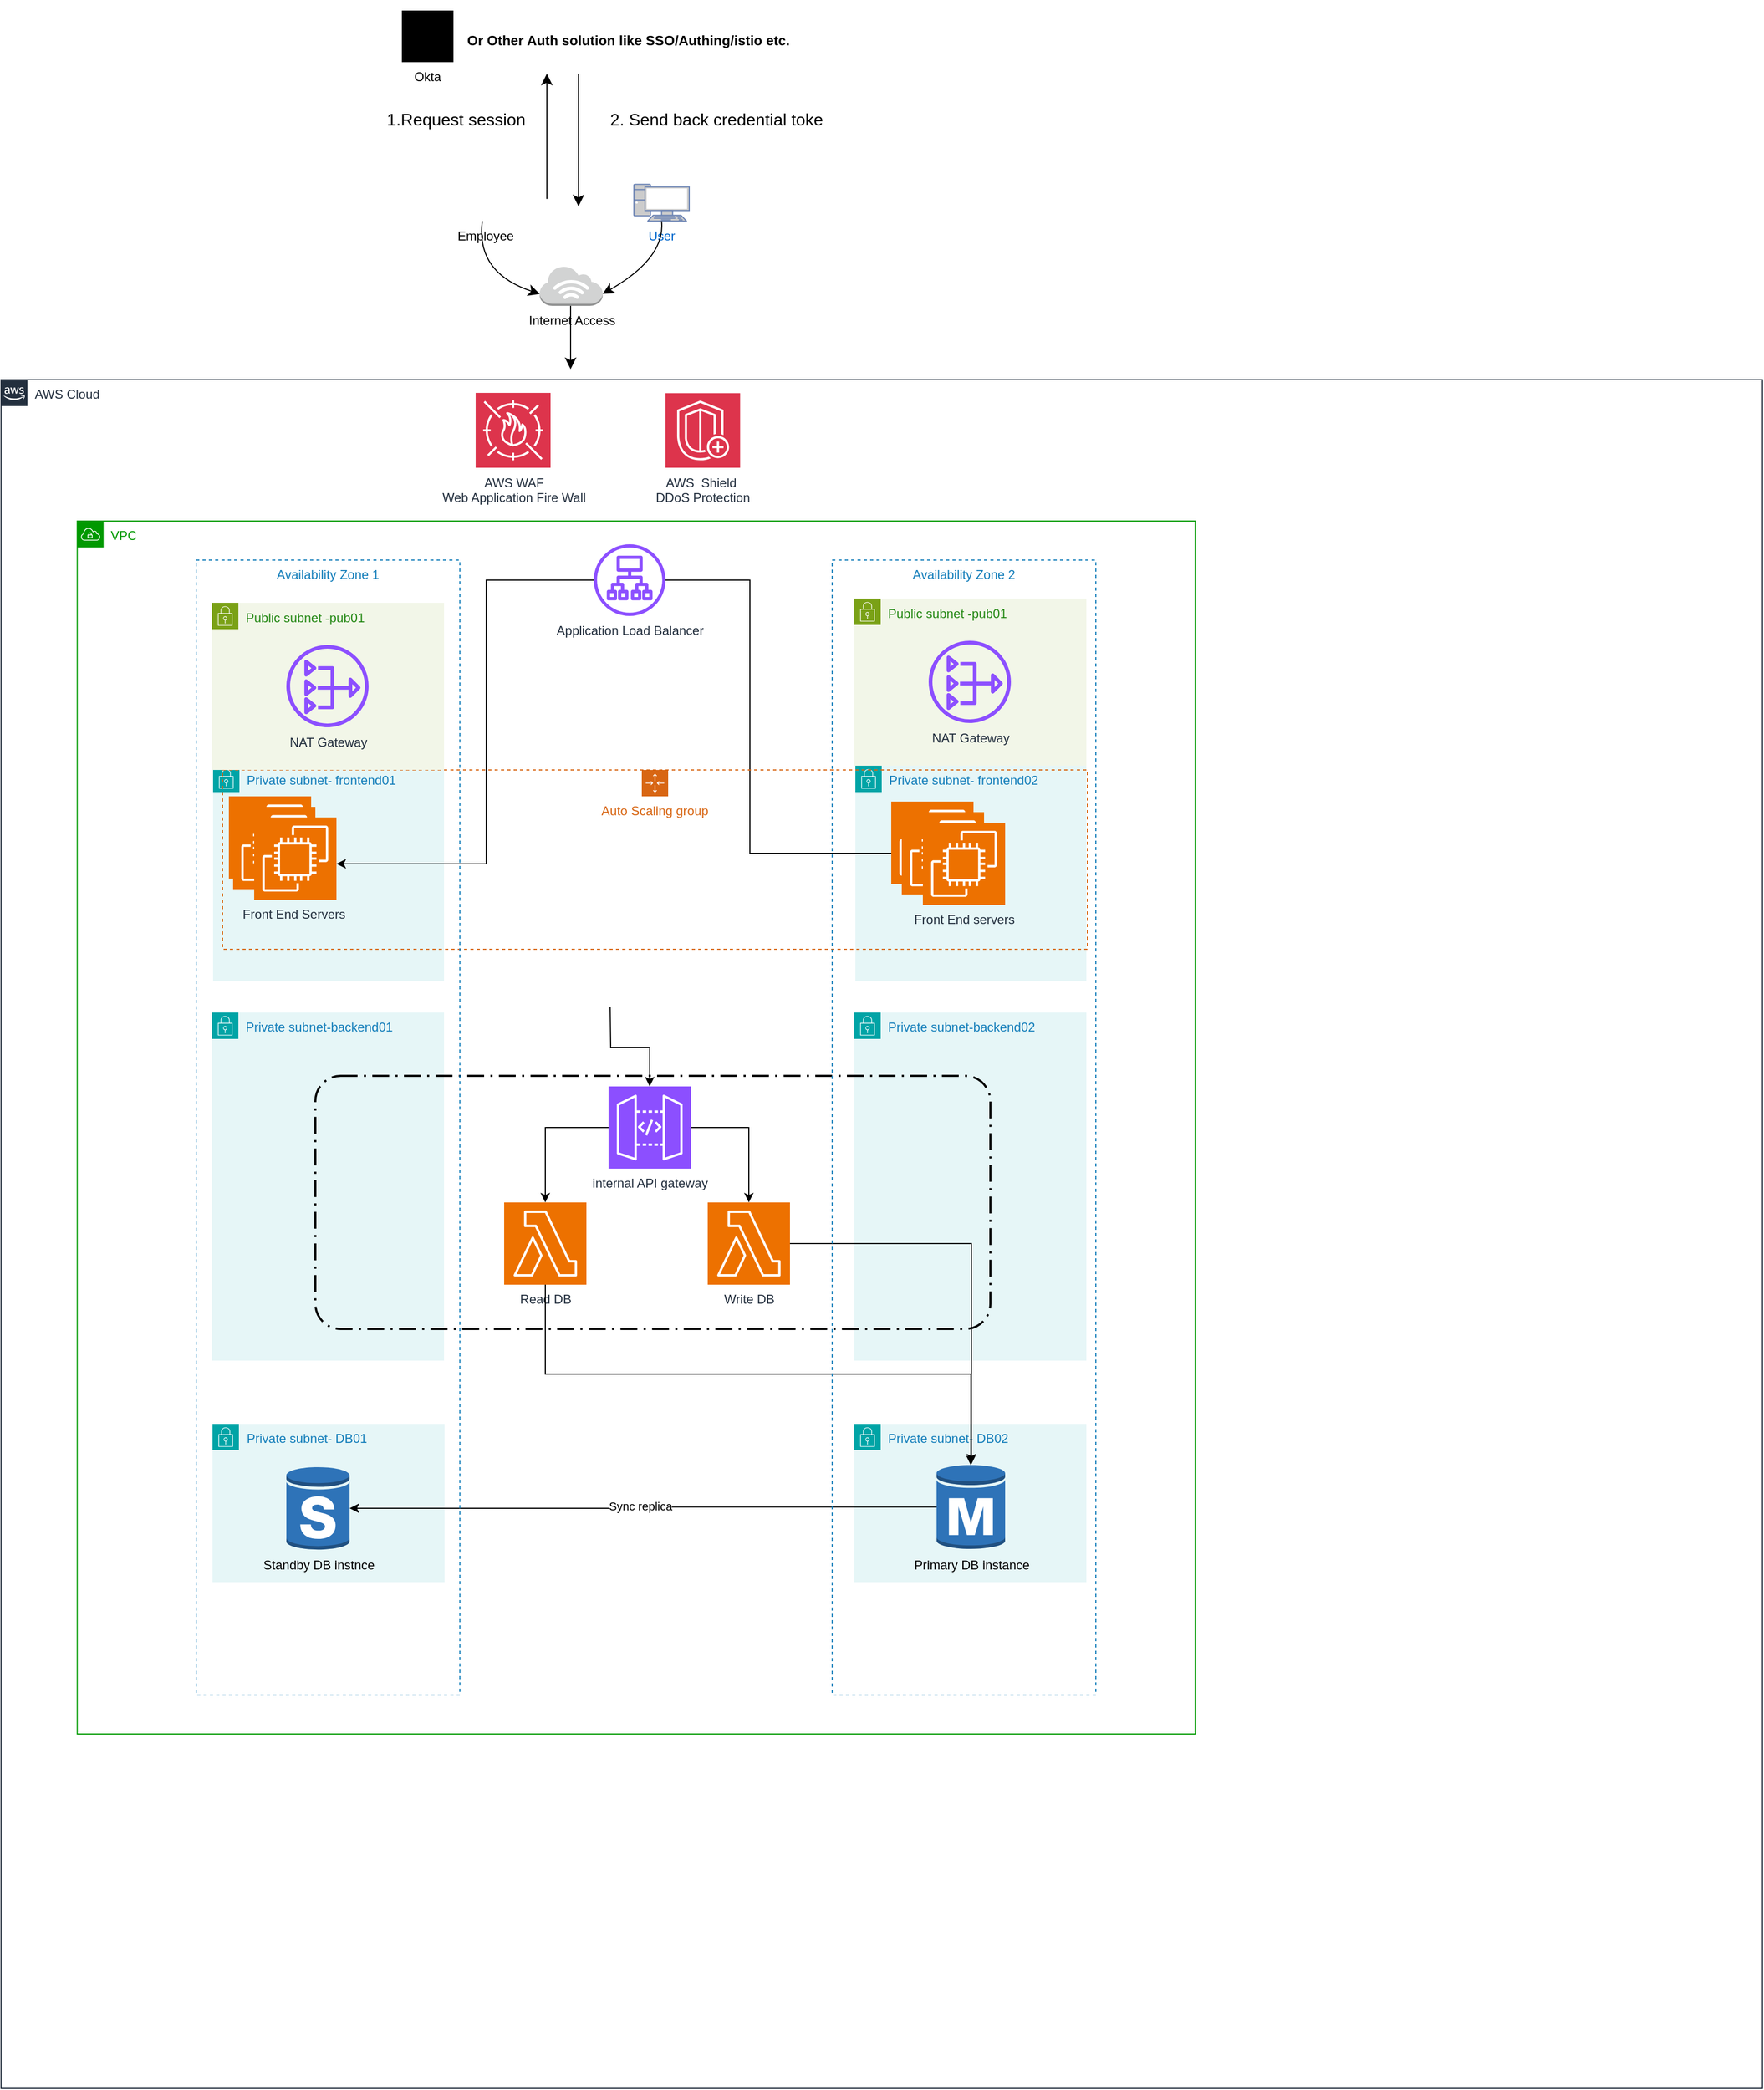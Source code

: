 <mxfile version="26.0.11">
  <diagram id="Ht1M8jgEwFfnCIfOTk4-" name="Page-1">
    <mxGraphModel dx="2603" dy="1662" grid="1" gridSize="10" guides="1" tooltips="1" connect="1" arrows="1" fold="1" page="1" pageScale="1" pageWidth="1169" pageHeight="827" math="0" shadow="0">
      <root>
        <mxCell id="0" />
        <mxCell id="1" parent="0" />
        <mxCell id="UEzPUAAOIrF-is8g5C7q-74" value="AWS Cloud" style="points=[[0,0],[0.25,0],[0.5,0],[0.75,0],[1,0],[1,0.25],[1,0.5],[1,0.75],[1,1],[0.75,1],[0.5,1],[0.25,1],[0,1],[0,0.75],[0,0.5],[0,0.25]];outlineConnect=0;gradientColor=none;html=1;whiteSpace=wrap;fontSize=12;fontStyle=0;shape=mxgraph.aws4.group;grIcon=mxgraph.aws4.group_aws_cloud_alt;strokeColor=#232F3E;fillColor=none;verticalAlign=top;align=left;spacingLeft=30;fontColor=#232F3E;dashed=0;labelBackgroundColor=#ffffff;container=1;pointerEvents=0;collapsible=0;recursiveResize=0;" parent="1" vertex="1">
          <mxGeometry x="-420" y="-20" width="1670" height="1620" as="geometry" />
        </mxCell>
        <mxCell id="_MgAOBy6feDtOFkJu5NF-47" value="Private subnet-backend02&lt;div&gt;&lt;br&gt;&lt;/div&gt;" style="points=[[0,0],[0.25,0],[0.5,0],[0.75,0],[1,0],[1,0.25],[1,0.5],[1,0.75],[1,1],[0.75,1],[0.5,1],[0.25,1],[0,1],[0,0.75],[0,0.5],[0,0.25]];outlineConnect=0;gradientColor=none;html=1;whiteSpace=wrap;fontSize=12;fontStyle=0;container=1;pointerEvents=0;collapsible=0;recursiveResize=0;shape=mxgraph.aws4.group;grIcon=mxgraph.aws4.group_security_group;grStroke=0;strokeColor=#00A4A6;fillColor=#E6F6F7;verticalAlign=top;align=left;spacingLeft=30;fontColor=#147EBA;dashed=0;" parent="UEzPUAAOIrF-is8g5C7q-74" vertex="1">
          <mxGeometry x="809" y="600" width="220" height="330" as="geometry" />
        </mxCell>
        <mxCell id="_MgAOBy6feDtOFkJu5NF-23" value="Private subnet-backend01" style="points=[[0,0],[0.25,0],[0.5,0],[0.75,0],[1,0],[1,0.25],[1,0.5],[1,0.75],[1,1],[0.75,1],[0.5,1],[0.25,1],[0,1],[0,0.75],[0,0.5],[0,0.25]];outlineConnect=0;gradientColor=none;html=1;whiteSpace=wrap;fontSize=12;fontStyle=0;container=1;pointerEvents=0;collapsible=0;recursiveResize=0;shape=mxgraph.aws4.group;grIcon=mxgraph.aws4.group_security_group;grStroke=0;strokeColor=#00A4A6;fillColor=#E6F6F7;verticalAlign=top;align=left;spacingLeft=30;fontColor=#147EBA;dashed=0;" parent="UEzPUAAOIrF-is8g5C7q-74" vertex="1">
          <mxGeometry x="200" y="600" width="220" height="330" as="geometry" />
        </mxCell>
        <mxCell id="_MgAOBy6feDtOFkJu5NF-82" value="" style="rounded=1;arcSize=10;dashed=1;fillColor=none;gradientColor=none;dashPattern=8 3 1 3;strokeWidth=2;" parent="UEzPUAAOIrF-is8g5C7q-74" vertex="1">
          <mxGeometry x="298" y="660" width="640" height="240" as="geometry" />
        </mxCell>
        <mxCell id="_MgAOBy6feDtOFkJu5NF-18" value="Public subnet -pub01&lt;div&gt;&lt;br&gt;&lt;/div&gt;" style="points=[[0,0],[0.25,0],[0.5,0],[0.75,0],[1,0],[1,0.25],[1,0.5],[1,0.75],[1,1],[0.75,1],[0.5,1],[0.25,1],[0,1],[0,0.75],[0,0.5],[0,0.25]];outlineConnect=0;gradientColor=none;html=1;whiteSpace=wrap;fontSize=12;fontStyle=0;container=1;pointerEvents=0;collapsible=0;recursiveResize=0;shape=mxgraph.aws4.group;grIcon=mxgraph.aws4.group_security_group;grStroke=0;strokeColor=#7AA116;fillColor=#F2F6E8;verticalAlign=top;align=left;spacingLeft=30;fontColor=#248814;dashed=0;" parent="UEzPUAAOIrF-is8g5C7q-74" vertex="1">
          <mxGeometry x="809" y="207.5" width="220" height="158.5" as="geometry" />
        </mxCell>
        <mxCell id="_MgAOBy6feDtOFkJu5NF-17" value="NAT Gateway&lt;div&gt;&lt;br&gt;&lt;/div&gt;" style="sketch=0;outlineConnect=0;fontColor=#232F3E;gradientColor=none;fillColor=#8C4FFF;strokeColor=none;dashed=0;verticalLabelPosition=bottom;verticalAlign=top;align=center;html=1;fontSize=12;fontStyle=0;aspect=fixed;pointerEvents=1;shape=mxgraph.aws4.nat_gateway;" parent="_MgAOBy6feDtOFkJu5NF-18" vertex="1">
          <mxGeometry x="70.5" y="40" width="78" height="78" as="geometry" />
        </mxCell>
        <mxCell id="_MgAOBy6feDtOFkJu5NF-21" value="Private subnet- frontend01" style="points=[[0,0],[0.25,0],[0.5,0],[0.75,0],[1,0],[1,0.25],[1,0.5],[1,0.75],[1,1],[0.75,1],[0.5,1],[0.25,1],[0,1],[0,0.75],[0,0.5],[0,0.25]];outlineConnect=0;gradientColor=none;html=1;whiteSpace=wrap;fontSize=12;fontStyle=0;container=1;pointerEvents=0;collapsible=0;recursiveResize=0;shape=mxgraph.aws4.group;grIcon=mxgraph.aws4.group_security_group;grStroke=0;strokeColor=#00A4A6;fillColor=#E6F6F7;verticalAlign=top;align=left;spacingLeft=30;fontColor=#147EBA;dashed=0;" parent="UEzPUAAOIrF-is8g5C7q-74" vertex="1">
          <mxGeometry x="201" y="366" width="219" height="204" as="geometry" />
        </mxCell>
        <mxCell id="_MgAOBy6feDtOFkJu5NF-24" value="Private subnet- DB01" style="points=[[0,0],[0.25,0],[0.5,0],[0.75,0],[1,0],[1,0.25],[1,0.5],[1,0.75],[1,1],[0.75,1],[0.5,1],[0.25,1],[0,1],[0,0.75],[0,0.5],[0,0.25]];outlineConnect=0;gradientColor=none;html=1;whiteSpace=wrap;fontSize=12;fontStyle=0;container=1;pointerEvents=0;collapsible=0;recursiveResize=0;shape=mxgraph.aws4.group;grIcon=mxgraph.aws4.group_security_group;grStroke=0;strokeColor=#00A4A6;fillColor=#E6F6F7;verticalAlign=top;align=left;spacingLeft=30;fontColor=#147EBA;dashed=0;" parent="UEzPUAAOIrF-is8g5C7q-74" vertex="1">
          <mxGeometry x="200.5" y="990" width="220" height="150" as="geometry" />
        </mxCell>
        <mxCell id="_MgAOBy6feDtOFkJu5NF-70" value="Standby DB instnce" style="outlineConnect=0;dashed=0;verticalLabelPosition=bottom;verticalAlign=top;align=center;html=1;shape=mxgraph.aws3.rds_db_instance_standby_multi_az;fillColor=#2E73B8;gradientColor=none;" parent="_MgAOBy6feDtOFkJu5NF-24" vertex="1">
          <mxGeometry x="70" y="40" width="60" height="80" as="geometry" />
        </mxCell>
        <mxCell id="_MgAOBy6feDtOFkJu5NF-25" value="Private subnet- frontend02" style="points=[[0,0],[0.25,0],[0.5,0],[0.75,0],[1,0],[1,0.25],[1,0.5],[1,0.75],[1,1],[0.75,1],[0.5,1],[0.25,1],[0,1],[0,0.75],[0,0.5],[0,0.25]];outlineConnect=0;gradientColor=none;html=1;whiteSpace=wrap;fontSize=12;fontStyle=0;container=1;pointerEvents=0;collapsible=0;recursiveResize=0;shape=mxgraph.aws4.group;grIcon=mxgraph.aws4.group_security_group;grStroke=0;strokeColor=#00A4A6;fillColor=#E6F6F7;verticalAlign=top;align=left;spacingLeft=30;fontColor=#147EBA;dashed=0;" parent="UEzPUAAOIrF-is8g5C7q-74" vertex="1">
          <mxGeometry x="810" y="366" width="219" height="204" as="geometry" />
        </mxCell>
        <mxCell id="_MgAOBy6feDtOFkJu5NF-28" value="Application Load Balancer" style="sketch=0;outlineConnect=0;fontColor=#232F3E;gradientColor=none;fillColor=#8C4FFF;strokeColor=none;dashed=0;verticalLabelPosition=bottom;verticalAlign=top;align=center;html=1;fontSize=12;fontStyle=0;aspect=fixed;pointerEvents=1;shape=mxgraph.aws4.application_load_balancer;" parent="UEzPUAAOIrF-is8g5C7q-74" vertex="1">
          <mxGeometry x="562" y="156" width="68" height="68" as="geometry" />
        </mxCell>
        <mxCell id="_MgAOBy6feDtOFkJu5NF-73" value="Private subnet- DB02&lt;div&gt;&lt;br&gt;&lt;/div&gt;" style="points=[[0,0],[0.25,0],[0.5,0],[0.75,0],[1,0],[1,0.25],[1,0.5],[1,0.75],[1,1],[0.75,1],[0.5,1],[0.25,1],[0,1],[0,0.75],[0,0.5],[0,0.25]];outlineConnect=0;gradientColor=none;html=1;whiteSpace=wrap;fontSize=12;fontStyle=0;container=1;pointerEvents=0;collapsible=0;recursiveResize=0;shape=mxgraph.aws4.group;grIcon=mxgraph.aws4.group_security_group;grStroke=0;strokeColor=#00A4A6;fillColor=#E6F6F7;verticalAlign=top;align=left;spacingLeft=30;fontColor=#147EBA;dashed=0;" parent="UEzPUAAOIrF-is8g5C7q-74" vertex="1">
          <mxGeometry x="809" y="990" width="220" height="150" as="geometry" />
        </mxCell>
        <mxCell id="_MgAOBy6feDtOFkJu5NF-75" value="Primary DB instance" style="outlineConnect=0;dashed=0;verticalLabelPosition=bottom;verticalAlign=top;align=center;html=1;shape=mxgraph.aws3.rds_db_instance;fillColor=#2E73B8;gradientColor=none;" parent="UEzPUAAOIrF-is8g5C7q-74" vertex="1">
          <mxGeometry x="887" y="1027.5" width="65" height="82.5" as="geometry" />
        </mxCell>
        <mxCell id="_MgAOBy6feDtOFkJu5NF-77" style="edgeStyle=orthogonalEdgeStyle;rounded=0;orthogonalLoop=1;jettySize=auto;html=1;entryX=1;entryY=0.5;entryDx=0;entryDy=0;entryPerimeter=0;" parent="UEzPUAAOIrF-is8g5C7q-74" source="_MgAOBy6feDtOFkJu5NF-75" target="_MgAOBy6feDtOFkJu5NF-70" edge="1">
          <mxGeometry relative="1" as="geometry">
            <mxPoint x="340" y="1069" as="targetPoint" />
          </mxGeometry>
        </mxCell>
        <mxCell id="_MgAOBy6feDtOFkJu5NF-78" value="Sync replica" style="edgeLabel;html=1;align=center;verticalAlign=middle;resizable=0;points=[];" parent="_MgAOBy6feDtOFkJu5NF-77" vertex="1" connectable="0">
          <mxGeometry x="0.014" y="-2" relative="1" as="geometry">
            <mxPoint as="offset" />
          </mxGeometry>
        </mxCell>
        <mxCell id="_MgAOBy6feDtOFkJu5NF-48" value="internal API gateway" style="sketch=0;points=[[0,0,0],[0.25,0,0],[0.5,0,0],[0.75,0,0],[1,0,0],[0,1,0],[0.25,1,0],[0.5,1,0],[0.75,1,0],[1,1,0],[0,0.25,0],[0,0.5,0],[0,0.75,0],[1,0.25,0],[1,0.5,0],[1,0.75,0]];outlineConnect=0;fontColor=#232F3E;fillColor=#8C4FFF;strokeColor=#ffffff;dashed=0;verticalLabelPosition=bottom;verticalAlign=top;align=center;html=1;fontSize=12;fontStyle=0;aspect=fixed;shape=mxgraph.aws4.resourceIcon;resIcon=mxgraph.aws4.api_gateway;" parent="UEzPUAAOIrF-is8g5C7q-74" vertex="1">
          <mxGeometry x="576" y="670" width="78" height="78" as="geometry" />
        </mxCell>
        <mxCell id="_MgAOBy6feDtOFkJu5NF-87" style="edgeStyle=orthogonalEdgeStyle;rounded=0;orthogonalLoop=1;jettySize=auto;html=1;exitX=0.5;exitY=1;exitDx=0;exitDy=0;exitPerimeter=0;" parent="UEzPUAAOIrF-is8g5C7q-74" source="_MgAOBy6feDtOFkJu5NF-49" target="_MgAOBy6feDtOFkJu5NF-75" edge="1">
          <mxGeometry relative="1" as="geometry">
            <Array as="points">
              <mxPoint x="709" y="819" />
              <mxPoint x="920" y="819" />
            </Array>
          </mxGeometry>
        </mxCell>
        <mxCell id="_MgAOBy6feDtOFkJu5NF-49" value="Write DB" style="sketch=0;points=[[0,0,0],[0.25,0,0],[0.5,0,0],[0.75,0,0],[1,0,0],[0,1,0],[0.25,1,0],[0.5,1,0],[0.75,1,0],[1,1,0],[0,0.25,0],[0,0.5,0],[0,0.75,0],[1,0.25,0],[1,0.5,0],[1,0.75,0]];outlineConnect=0;fontColor=#232F3E;fillColor=#ED7100;strokeColor=#ffffff;dashed=0;verticalLabelPosition=bottom;verticalAlign=top;align=center;html=1;fontSize=12;fontStyle=0;aspect=fixed;shape=mxgraph.aws4.resourceIcon;resIcon=mxgraph.aws4.lambda;" parent="UEzPUAAOIrF-is8g5C7q-74" vertex="1">
          <mxGeometry x="670" y="780" width="78" height="78" as="geometry" />
        </mxCell>
        <mxCell id="_MgAOBy6feDtOFkJu5NF-29" value="Read DB&lt;div&gt;&lt;br&gt;&lt;/div&gt;" style="sketch=0;points=[[0,0,0],[0.25,0,0],[0.5,0,0],[0.75,0,0],[1,0,0],[0,1,0],[0.25,1,0],[0.5,1,0],[0.75,1,0],[1,1,0],[0,0.25,0],[0,0.5,0],[0,0.75,0],[1,0.25,0],[1,0.5,0],[1,0.75,0]];outlineConnect=0;fontColor=#232F3E;fillColor=#ED7100;strokeColor=#ffffff;dashed=0;verticalLabelPosition=bottom;verticalAlign=top;align=center;html=1;fontSize=12;fontStyle=0;aspect=fixed;shape=mxgraph.aws4.resourceIcon;resIcon=mxgraph.aws4.lambda;" parent="UEzPUAAOIrF-is8g5C7q-74" vertex="1">
          <mxGeometry x="477" y="780" width="78" height="78" as="geometry" />
        </mxCell>
        <mxCell id="_MgAOBy6feDtOFkJu5NF-84" style="edgeStyle=orthogonalEdgeStyle;rounded=0;orthogonalLoop=1;jettySize=auto;html=1;exitX=1;exitY=0.5;exitDx=0;exitDy=0;exitPerimeter=0;entryX=0.5;entryY=0;entryDx=0;entryDy=0;entryPerimeter=0;" parent="UEzPUAAOIrF-is8g5C7q-74" source="_MgAOBy6feDtOFkJu5NF-48" target="_MgAOBy6feDtOFkJu5NF-49" edge="1">
          <mxGeometry relative="1" as="geometry" />
        </mxCell>
        <mxCell id="_MgAOBy6feDtOFkJu5NF-85" style="edgeStyle=orthogonalEdgeStyle;rounded=0;orthogonalLoop=1;jettySize=auto;html=1;entryX=0.5;entryY=0;entryDx=0;entryDy=0;entryPerimeter=0;" parent="UEzPUAAOIrF-is8g5C7q-74" source="_MgAOBy6feDtOFkJu5NF-48" target="_MgAOBy6feDtOFkJu5NF-29" edge="1">
          <mxGeometry relative="1" as="geometry" />
        </mxCell>
        <mxCell id="_MgAOBy6feDtOFkJu5NF-90" style="edgeStyle=orthogonalEdgeStyle;rounded=0;orthogonalLoop=1;jettySize=auto;html=1;exitX=0.5;exitY=1;exitDx=0;exitDy=0;exitPerimeter=0;entryX=0.5;entryY=0.02;entryDx=0;entryDy=0;entryPerimeter=0;" parent="UEzPUAAOIrF-is8g5C7q-74" source="_MgAOBy6feDtOFkJu5NF-29" target="_MgAOBy6feDtOFkJu5NF-75" edge="1">
          <mxGeometry relative="1" as="geometry">
            <mxPoint x="920" y="1020" as="targetPoint" />
          </mxGeometry>
        </mxCell>
        <mxCell id="_MgAOBy6feDtOFkJu5NF-128" style="edgeStyle=orthogonalEdgeStyle;rounded=0;orthogonalLoop=1;jettySize=auto;html=1;entryX=0;entryY=0.5;entryDx=0;entryDy=0;entryPerimeter=0;" parent="UEzPUAAOIrF-is8g5C7q-74" source="_MgAOBy6feDtOFkJu5NF-28" edge="1">
          <mxGeometry relative="1" as="geometry">
            <mxPoint x="887" y="449" as="targetPoint" />
            <Array as="points">
              <mxPoint x="710" y="190" />
              <mxPoint x="710" y="449" />
            </Array>
          </mxGeometry>
        </mxCell>
        <mxCell id="_MgAOBy6feDtOFkJu5NF-130" value="Auto Scaling group" style="points=[[0,0],[0.25,0],[0.5,0],[0.75,0],[1,0],[1,0.25],[1,0.5],[1,0.75],[1,1],[0.75,1],[0.5,1],[0.25,1],[0,1],[0,0.75],[0,0.5],[0,0.25]];outlineConnect=0;gradientColor=none;html=1;whiteSpace=wrap;fontSize=12;fontStyle=0;container=1;pointerEvents=0;collapsible=0;recursiveResize=0;shape=mxgraph.aws4.groupCenter;grIcon=mxgraph.aws4.group_auto_scaling_group;grStroke=1;strokeColor=#D86613;fillColor=none;verticalAlign=top;align=center;fontColor=#D86613;dashed=1;spacingTop=25;" parent="UEzPUAAOIrF-is8g5C7q-74" vertex="1">
          <mxGeometry x="210" y="370" width="820" height="170" as="geometry" />
        </mxCell>
        <mxCell id="6-wo6CA7XKE2UaLxaIhD-30" value="" style="sketch=0;points=[[0,0,0],[0.25,0,0],[0.5,0,0],[0.75,0,0],[1,0,0],[0,1,0],[0.25,1,0],[0.5,1,0],[0.75,1,0],[1,1,0],[0,0.25,0],[0,0.5,0],[0,0.75,0],[1,0.25,0],[1,0.5,0],[1,0.75,0]];outlineConnect=0;fontColor=#232F3E;fillColor=#ED7100;strokeColor=#ffffff;dashed=0;verticalLabelPosition=bottom;verticalAlign=top;align=center;html=1;fontSize=12;fontStyle=0;aspect=fixed;shape=mxgraph.aws4.resourceIcon;resIcon=mxgraph.aws4.ec2;" vertex="1" parent="_MgAOBy6feDtOFkJu5NF-130">
          <mxGeometry x="6" y="25" width="78" height="78" as="geometry" />
        </mxCell>
        <mxCell id="_MgAOBy6feDtOFkJu5NF-143" value="VPC" style="sketch=0;outlineConnect=0;gradientColor=none;html=1;whiteSpace=wrap;fontSize=12;fontStyle=0;shape=mxgraph.aws4.group;grIcon=mxgraph.aws4.group_vpc;strokeColor=#009900;fillColor=none;verticalAlign=top;align=left;spacingLeft=30;fontColor=#009900;dashed=0;" parent="_MgAOBy6feDtOFkJu5NF-130" vertex="1">
          <mxGeometry x="-137.75" y="-236" width="1060" height="1150" as="geometry" />
        </mxCell>
        <mxCell id="_MgAOBy6feDtOFkJu5NF-137" value="" style="edgeStyle=orthogonalEdgeStyle;rounded=0;orthogonalLoop=1;jettySize=auto;html=1;" parent="UEzPUAAOIrF-is8g5C7q-74" target="_MgAOBy6feDtOFkJu5NF-48" edge="1">
          <mxGeometry relative="1" as="geometry">
            <mxPoint x="577.5" y="595" as="sourcePoint" />
          </mxGeometry>
        </mxCell>
        <mxCell id="_MgAOBy6feDtOFkJu5NF-3" value="AWS WAF&lt;br&gt;Web Application Fire Wall" style="sketch=0;points=[[0,0,0],[0.25,0,0],[0.5,0,0],[0.75,0,0],[1,0,0],[0,1,0],[0.25,1,0],[0.5,1,0],[0.75,1,0],[1,1,0],[0,0.25,0],[0,0.5,0],[0,0.75,0],[1,0.25,0],[1,0.5,0],[1,0.75,0]];outlineConnect=0;fontColor=#232F3E;fillColor=#DD344C;strokeColor=#ffffff;dashed=0;verticalLabelPosition=bottom;verticalAlign=top;align=center;html=1;fontSize=12;fontStyle=0;aspect=fixed;shape=mxgraph.aws4.resourceIcon;resIcon=mxgraph.aws4.waf;" parent="UEzPUAAOIrF-is8g5C7q-74" vertex="1">
          <mxGeometry x="450" y="12.5" width="71" height="71" as="geometry" />
        </mxCell>
        <mxCell id="6-wo6CA7XKE2UaLxaIhD-21" value="AWS&amp;nbsp; Shield&amp;nbsp;&lt;br&gt;DDoS Protection" style="sketch=0;points=[[0,0,0],[0.25,0,0],[0.5,0,0],[0.75,0,0],[1,0,0],[0,1,0],[0.25,1,0],[0.5,1,0],[0.75,1,0],[1,1,0],[0,0.25,0],[0,0.5,0],[0,0.75,0],[1,0.25,0],[1,0.5,0],[1,0.75,0]];outlineConnect=0;fontColor=#232F3E;fillColor=#DD344C;strokeColor=#ffffff;dashed=0;verticalLabelPosition=bottom;verticalAlign=top;align=center;html=1;fontSize=12;fontStyle=0;aspect=fixed;shape=mxgraph.aws4.resourceIcon;resIcon=mxgraph.aws4.shield;" vertex="1" parent="UEzPUAAOIrF-is8g5C7q-74">
          <mxGeometry x="630" y="12.75" width="70.75" height="70.75" as="geometry" />
        </mxCell>
        <mxCell id="6-wo6CA7XKE2UaLxaIhD-33" value="" style="sketch=0;points=[[0,0,0],[0.25,0,0],[0.5,0,0],[0.75,0,0],[1,0,0],[0,1,0],[0.25,1,0],[0.5,1,0],[0.75,1,0],[1,1,0],[0,0.25,0],[0,0.5,0],[0,0.75,0],[1,0.25,0],[1,0.5,0],[1,0.75,0]];outlineConnect=0;fontColor=#232F3E;fillColor=#ED7100;strokeColor=#ffffff;dashed=0;verticalLabelPosition=bottom;verticalAlign=top;align=center;html=1;fontSize=12;fontStyle=0;aspect=fixed;shape=mxgraph.aws4.resourceIcon;resIcon=mxgraph.aws4.ec2;" vertex="1" parent="UEzPUAAOIrF-is8g5C7q-74">
          <mxGeometry x="844" y="400" width="78" height="78" as="geometry" />
        </mxCell>
        <mxCell id="6-wo6CA7XKE2UaLxaIhD-34" value="" style="sketch=0;points=[[0,0,0],[0.25,0,0],[0.5,0,0],[0.75,0,0],[1,0,0],[0,1,0],[0.25,1,0],[0.5,1,0],[0.75,1,0],[1,1,0],[0,0.25,0],[0,0.5,0],[0,0.75,0],[1,0.25,0],[1,0.5,0],[1,0.75,0]];outlineConnect=0;fontColor=#232F3E;fillColor=#ED7100;strokeColor=#ffffff;dashed=0;verticalLabelPosition=bottom;verticalAlign=top;align=center;html=1;fontSize=12;fontStyle=0;aspect=fixed;shape=mxgraph.aws4.resourceIcon;resIcon=mxgraph.aws4.ec2;" vertex="1" parent="UEzPUAAOIrF-is8g5C7q-74">
          <mxGeometry x="854" y="410" width="78" height="78" as="geometry" />
        </mxCell>
        <mxCell id="6-wo6CA7XKE2UaLxaIhD-35" value="Front End servers" style="sketch=0;points=[[0,0,0],[0.25,0,0],[0.5,0,0],[0.75,0,0],[1,0,0],[0,1,0],[0.25,1,0],[0.5,1,0],[0.75,1,0],[1,1,0],[0,0.25,0],[0,0.5,0],[0,0.75,0],[1,0.25,0],[1,0.5,0],[1,0.75,0]];outlineConnect=0;fontColor=#232F3E;fillColor=#ED7100;strokeColor=#ffffff;dashed=0;verticalLabelPosition=bottom;verticalAlign=top;align=center;html=1;fontSize=12;fontStyle=0;aspect=fixed;shape=mxgraph.aws4.resourceIcon;resIcon=mxgraph.aws4.ec2;" vertex="1" parent="UEzPUAAOIrF-is8g5C7q-74">
          <mxGeometry x="874" y="420" width="78" height="78" as="geometry" />
        </mxCell>
        <mxCell id="6-wo6CA7XKE2UaLxaIhD-47" value="Availability Zone 2" style="fillColor=none;strokeColor=#147EBA;dashed=1;verticalAlign=top;fontStyle=0;fontColor=#147EBA;whiteSpace=wrap;html=1;" vertex="1" parent="UEzPUAAOIrF-is8g5C7q-74">
          <mxGeometry x="788" y="171" width="250" height="1076" as="geometry" />
        </mxCell>
        <mxCell id="_MgAOBy6feDtOFkJu5NF-125" value="Availability Zone 1" style="fillColor=none;strokeColor=#147EBA;dashed=1;verticalAlign=top;fontStyle=0;fontColor=#147EBA;whiteSpace=wrap;html=1;" parent="UEzPUAAOIrF-is8g5C7q-74" vertex="1">
          <mxGeometry x="185" y="171" width="250" height="1076" as="geometry" />
        </mxCell>
        <mxCell id="6-wo6CA7XKE2UaLxaIhD-48" value="Public subnet -pub01&lt;div&gt;&lt;br&gt;&lt;/div&gt;" style="points=[[0,0],[0.25,0],[0.5,0],[0.75,0],[1,0],[1,0.25],[1,0.5],[1,0.75],[1,1],[0.75,1],[0.5,1],[0.25,1],[0,1],[0,0.75],[0,0.5],[0,0.25]];outlineConnect=0;gradientColor=none;html=1;whiteSpace=wrap;fontSize=12;fontStyle=0;container=1;pointerEvents=0;collapsible=0;recursiveResize=0;shape=mxgraph.aws4.group;grIcon=mxgraph.aws4.group_security_group;grStroke=0;strokeColor=#7AA116;fillColor=#F2F6E8;verticalAlign=top;align=left;spacingLeft=30;fontColor=#248814;dashed=0;" vertex="1" parent="UEzPUAAOIrF-is8g5C7q-74">
          <mxGeometry x="200" y="211.5" width="220" height="158.5" as="geometry" />
        </mxCell>
        <mxCell id="6-wo6CA7XKE2UaLxaIhD-49" value="NAT Gateway&lt;div&gt;&lt;br&gt;&lt;/div&gt;" style="sketch=0;outlineConnect=0;fontColor=#232F3E;gradientColor=none;fillColor=#8C4FFF;strokeColor=none;dashed=0;verticalLabelPosition=bottom;verticalAlign=top;align=center;html=1;fontSize=12;fontStyle=0;aspect=fixed;pointerEvents=1;shape=mxgraph.aws4.nat_gateway;" vertex="1" parent="6-wo6CA7XKE2UaLxaIhD-48">
          <mxGeometry x="70.5" y="40" width="78" height="78" as="geometry" />
        </mxCell>
        <mxCell id="6-wo6CA7XKE2UaLxaIhD-18" value="" style="group" vertex="1" connectable="0" parent="1">
          <mxGeometry x="-60" y="-380" width="830" height="290" as="geometry" />
        </mxCell>
        <mxCell id="_MgAOBy6feDtOFkJu5NF-1" value="User" style="fontColor=#0066CC;verticalAlign=top;verticalLabelPosition=bottom;labelPosition=center;align=center;html=1;outlineConnect=0;fillColor=#CCCCCC;strokeColor=#6881B3;gradientColor=none;gradientDirection=north;strokeWidth=2;shape=mxgraph.networks.pc;" parent="6-wo6CA7XKE2UaLxaIhD-18" vertex="1">
          <mxGeometry x="240" y="174.699" width="52.5" height="34.94" as="geometry" />
        </mxCell>
        <mxCell id="6-wo6CA7XKE2UaLxaIhD-1" value="Okta" style="sketch=0;verticalLabelPosition=bottom;sketch=0;aspect=fixed;html=1;verticalAlign=top;strokeColor=none;fillColor=#000000;align=center;outlineConnect=0;pointerEvents=1;shape=mxgraph.citrix2.authentication_okta;" vertex="1" parent="6-wo6CA7XKE2UaLxaIhD-18">
          <mxGeometry x="20" y="10" width="48.916" height="48.916" as="geometry" />
        </mxCell>
        <mxCell id="6-wo6CA7XKE2UaLxaIhD-2" value="Employee" style="shape=image;html=1;verticalAlign=top;verticalLabelPosition=bottom;labelBackgroundColor=#ffffff;imageAspect=0;aspect=fixed;image=https://cdn0.iconfinder.com/data/icons/job-seeker/256/laptop_job_seeker_employee_unemployee_work_1-128.png" vertex="1" parent="6-wo6CA7XKE2UaLxaIhD-18">
          <mxGeometry x="75" y="160.723" width="48.916" height="48.916" as="geometry" />
        </mxCell>
        <mxCell id="6-wo6CA7XKE2UaLxaIhD-4" value="Internet Access&lt;div&gt;&lt;br&gt;&lt;/div&gt;" style="outlineConnect=0;dashed=0;verticalLabelPosition=bottom;verticalAlign=top;align=center;html=1;shape=mxgraph.aws3.internet_3;fillColor=#D2D3D3;gradientColor=none;" vertex="1" parent="6-wo6CA7XKE2UaLxaIhD-18">
          <mxGeometry x="150.75" y="252.265" width="59.625" height="37.735" as="geometry" />
        </mxCell>
        <mxCell id="6-wo6CA7XKE2UaLxaIhD-7" style="edgeStyle=none;curved=1;rounded=0;orthogonalLoop=1;jettySize=auto;html=1;entryX=0;entryY=0.7;entryDx=0;entryDy=0;entryPerimeter=0;fontSize=12;startSize=8;endSize=8;" edge="1" parent="6-wo6CA7XKE2UaLxaIhD-18" source="6-wo6CA7XKE2UaLxaIhD-2" target="6-wo6CA7XKE2UaLxaIhD-4">
          <mxGeometry relative="1" as="geometry">
            <Array as="points">
              <mxPoint x="90" y="258.554" />
            </Array>
          </mxGeometry>
        </mxCell>
        <mxCell id="6-wo6CA7XKE2UaLxaIhD-8" style="edgeStyle=none;curved=1;rounded=0;orthogonalLoop=1;jettySize=auto;html=1;exitX=0.5;exitY=1;exitDx=0;exitDy=0;exitPerimeter=0;entryX=1;entryY=0.7;entryDx=0;entryDy=0;entryPerimeter=0;fontSize=12;startSize=8;endSize=8;" edge="1" parent="6-wo6CA7XKE2UaLxaIhD-18" source="_MgAOBy6feDtOFkJu5NF-1" target="6-wo6CA7XKE2UaLxaIhD-4">
          <mxGeometry relative="1" as="geometry">
            <Array as="points">
              <mxPoint x="270" y="244.578" />
            </Array>
          </mxGeometry>
        </mxCell>
        <mxCell id="6-wo6CA7XKE2UaLxaIhD-12" value="" style="endArrow=classic;html=1;rounded=0;fontSize=12;startSize=8;endSize=8;curved=1;" edge="1" parent="6-wo6CA7XKE2UaLxaIhD-18">
          <mxGeometry width="50" height="50" relative="1" as="geometry">
            <mxPoint x="157.5" y="188.675" as="sourcePoint" />
            <mxPoint x="157.5" y="69.88" as="targetPoint" />
          </mxGeometry>
        </mxCell>
        <mxCell id="6-wo6CA7XKE2UaLxaIhD-13" value="" style="endArrow=classic;html=1;rounded=0;fontSize=12;startSize=8;endSize=8;curved=1;" edge="1" parent="6-wo6CA7XKE2UaLxaIhD-18">
          <mxGeometry width="50" height="50" relative="1" as="geometry">
            <mxPoint x="187.5" y="69.88" as="sourcePoint" />
            <mxPoint x="187.5" y="195.663" as="targetPoint" />
          </mxGeometry>
        </mxCell>
        <mxCell id="6-wo6CA7XKE2UaLxaIhD-15" value="1.Request session" style="text;html=1;align=center;verticalAlign=middle;resizable=0;points=[];autosize=1;strokeColor=none;fillColor=none;fontSize=16;" vertex="1" parent="6-wo6CA7XKE2UaLxaIhD-18">
          <mxGeometry x="-9.25" y="97.831" width="160" height="30" as="geometry" />
        </mxCell>
        <mxCell id="6-wo6CA7XKE2UaLxaIhD-17" value="2. Send back credential toke" style="text;html=1;align=center;verticalAlign=middle;resizable=0;points=[];autosize=1;strokeColor=none;fillColor=none;fontSize=16;" vertex="1" parent="6-wo6CA7XKE2UaLxaIhD-18">
          <mxGeometry x="202.5" y="97.831" width="230" height="30" as="geometry" />
        </mxCell>
        <mxCell id="6-wo6CA7XKE2UaLxaIhD-14" value="&lt;h1 style=&quot;margin-top: 0px;&quot;&gt;&lt;font style=&quot;font-size: 13px;&quot;&gt;Or Other Auth solution like SSO/Authing/istio etc.&lt;/font&gt;&lt;/h1&gt;" style="text;html=1;whiteSpace=wrap;overflow=hidden;rounded=0;" vertex="1" parent="6-wo6CA7XKE2UaLxaIhD-18">
          <mxGeometry x="80" y="13.97" width="340" height="83.86" as="geometry" />
        </mxCell>
        <mxCell id="6-wo6CA7XKE2UaLxaIhD-23" value="" style="endArrow=classic;html=1;rounded=0;fontSize=12;startSize=8;endSize=8;curved=1;" edge="1" parent="6-wo6CA7XKE2UaLxaIhD-18">
          <mxGeometry width="50" height="50" relative="1" as="geometry">
            <mxPoint x="180" y="290" as="sourcePoint" />
            <mxPoint x="180" y="350" as="targetPoint" />
          </mxGeometry>
        </mxCell>
        <mxCell id="6-wo6CA7XKE2UaLxaIhD-31" value="" style="sketch=0;points=[[0,0,0],[0.25,0,0],[0.5,0,0],[0.75,0,0],[1,0,0],[0,1,0],[0.25,1,0],[0.5,1,0],[0.75,1,0],[1,1,0],[0,0.25,0],[0,0.5,0],[0,0.75,0],[1,0.25,0],[1,0.5,0],[1,0.75,0]];outlineConnect=0;fontColor=#232F3E;fillColor=#ED7100;strokeColor=#ffffff;dashed=0;verticalLabelPosition=bottom;verticalAlign=top;align=center;html=1;fontSize=12;fontStyle=0;aspect=fixed;shape=mxgraph.aws4.resourceIcon;resIcon=mxgraph.aws4.ec2;" vertex="1" parent="1">
          <mxGeometry x="-200" y="385" width="78" height="78" as="geometry" />
        </mxCell>
        <mxCell id="6-wo6CA7XKE2UaLxaIhD-32" value="Front End Servers&amp;nbsp;" style="sketch=0;points=[[0,0,0],[0.25,0,0],[0.5,0,0],[0.75,0,0],[1,0,0],[0,1,0],[0.25,1,0],[0.5,1,0],[0.75,1,0],[1,1,0],[0,0.25,0],[0,0.5,0],[0,0.75,0],[1,0.25,0],[1,0.5,0],[1,0.75,0]];outlineConnect=0;fontColor=#232F3E;fillColor=#ED7100;strokeColor=#ffffff;dashed=0;verticalLabelPosition=bottom;verticalAlign=top;align=center;html=1;fontSize=12;fontStyle=0;aspect=fixed;shape=mxgraph.aws4.resourceIcon;resIcon=mxgraph.aws4.ec2;" vertex="1" parent="1">
          <mxGeometry x="-180" y="395" width="78" height="78" as="geometry" />
        </mxCell>
        <mxCell id="6-wo6CA7XKE2UaLxaIhD-43" style="edgeStyle=orthogonalEdgeStyle;rounded=0;orthogonalLoop=1;jettySize=auto;html=1;" edge="1" parent="1" source="_MgAOBy6feDtOFkJu5NF-28" target="6-wo6CA7XKE2UaLxaIhD-32">
          <mxGeometry relative="1" as="geometry">
            <mxPoint x="447" y="439" as="targetPoint" />
            <Array as="points">
              <mxPoint x="40" y="170" />
              <mxPoint x="40" y="439" />
            </Array>
            <mxPoint x="188" y="185" as="sourcePoint" />
          </mxGeometry>
        </mxCell>
      </root>
    </mxGraphModel>
  </diagram>
</mxfile>
